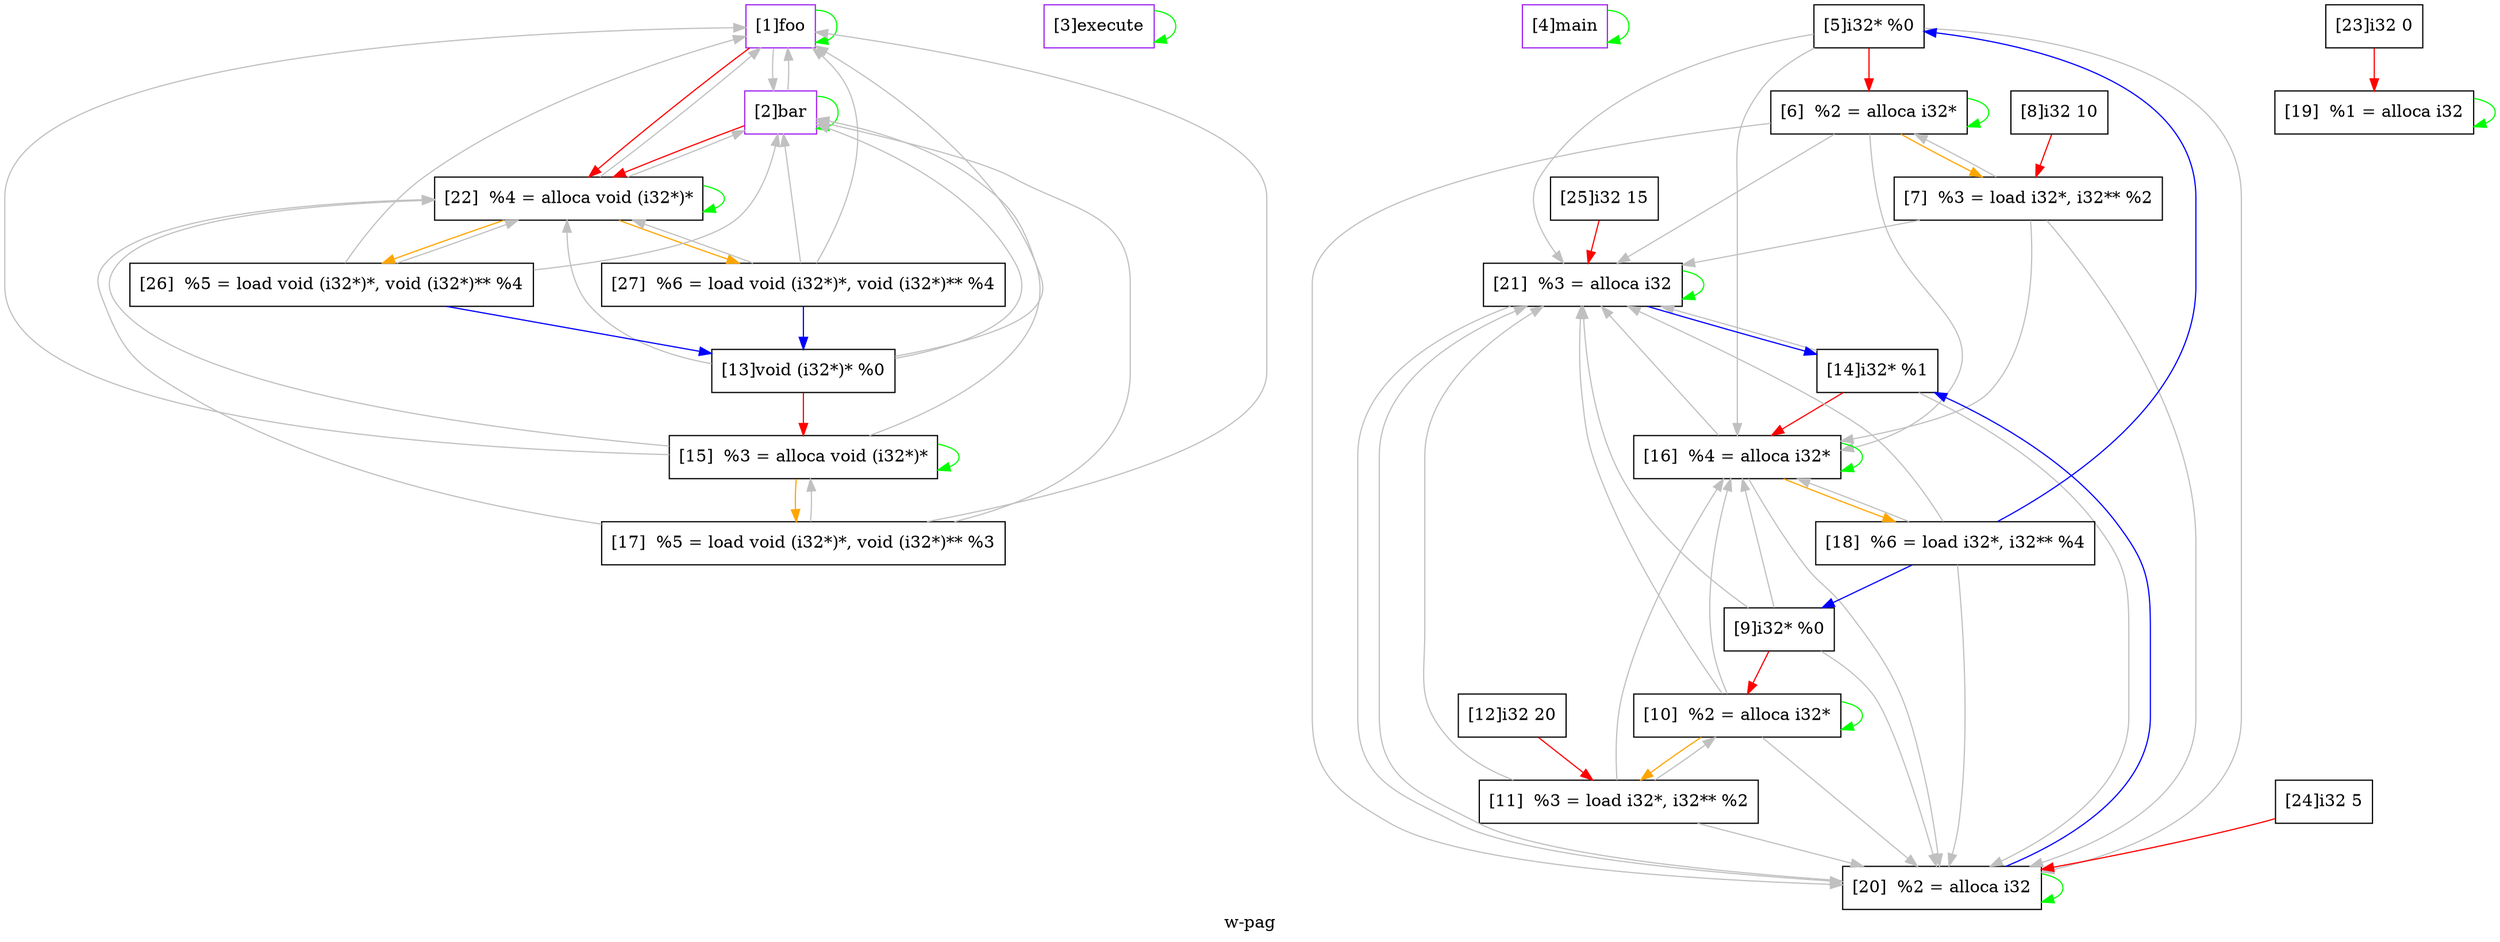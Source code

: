digraph "w-pag"{
	label="w-pag";


	// Define the nodes
	N1 [shape=rectangle, color=purple,label="[1]foo"];
	N2 [shape=rectangle, color=purple,label="[2]bar"];
	N3 [shape=rectangle, color=purple,label="[3]execute"];
	N4 [shape=rectangle, color=purple,label="[4]main"];
	N5 [shape=rectangle, color=black,label="[5]i32* %0"];
	N6 [shape=rectangle, color=black,label="[6]  %2 = alloca i32*"];
	N7 [shape=rectangle, color=black,label="[7]  %3 = load i32*, i32** %2"];
	N8 [shape=rectangle, color=black,label="[8]i32 10"];
	N9 [shape=rectangle, color=black,label="[9]i32* %0"];
	N10 [shape=rectangle, color=black,label="[10]  %2 = alloca i32*"];
	N11 [shape=rectangle, color=black,label="[11]  %3 = load i32*, i32** %2"];
	N12 [shape=rectangle, color=black,label="[12]i32 20"];
	N13 [shape=rectangle, color=black,label="[13]void (i32*)* %0"];
	N14 [shape=rectangle, color=black,label="[14]i32* %1"];
	N15 [shape=rectangle, color=black,label="[15]  %3 = alloca void (i32*)*"];
	N16 [shape=rectangle, color=black,label="[16]  %4 = alloca i32*"];
	N17 [shape=rectangle, color=black,label="[17]  %5 = load void (i32*)*, void (i32*)** %3"];
	N18 [shape=rectangle, color=black,label="[18]  %6 = load i32*, i32** %4"];
	N19 [shape=rectangle, color=black,label="[19]  %1 = alloca i32"];
	N20 [shape=rectangle, color=black,label="[20]  %2 = alloca i32"];
	N21 [shape=rectangle, color=black,label="[21]  %3 = alloca i32"];
	N22 [shape=rectangle, color=black,label="[22]  %4 = alloca void (i32*)*"];
	N23 [shape=rectangle, color=black,label="[23]i32 0"];
	N24 [shape=rectangle, color=black,label="[24]i32 5"];
	N25 [shape=rectangle, color=black,label="[25]i32 15"];
	N26 [shape=rectangle, color=black,label="[26]  %5 = load void (i32*)*, void (i32*)** %4"];
	N27 [shape=rectangle, color=black,label="[27]  %6 = load void (i32*)*, void (i32*)** %4"];


	// Define the edges
	N1 -> N1[color=green,label=""];
	N1 -> N2[color=grey,label=""];
	N1 -> N22[color=red,label=""];
	N2 -> N1[color=grey,label=""];
	N2 -> N2[color=green,label=""];
	N2 -> N22[color=red,label=""];
	N3 -> N3[color=green,label=""];
	N4 -> N4[color=green,label=""];
	N5 -> N6[color=red,label=""];
	N5 -> N16[color=grey,label=""];
	N5 -> N20[color=grey,label=""];
	N5 -> N21[color=grey,label=""];
	N6 -> N6[color=green,label=""];
	N6 -> N7[color=orange,label=""];
	N6 -> N16[color=grey,label=""];
	N6 -> N20[color=grey,label=""];
	N6 -> N21[color=grey,label=""];
	N7 -> N6[color=grey,label=""];
	N7 -> N16[color=grey,label=""];
	N7 -> N20[color=grey,label=""];
	N7 -> N21[color=grey,label=""];
	N8 -> N7[color=red,label=""];
	N9 -> N10[color=red,label=""];
	N9 -> N16[color=grey,label=""];
	N9 -> N20[color=grey,label=""];
	N9 -> N21[color=grey,label=""];
	N10 -> N10[color=green,label=""];
	N10 -> N11[color=orange,label=""];
	N10 -> N16[color=grey,label=""];
	N10 -> N20[color=grey,label=""];
	N10 -> N21[color=grey,label=""];
	N11 -> N10[color=grey,label=""];
	N11 -> N16[color=grey,label=""];
	N11 -> N20[color=grey,label=""];
	N11 -> N21[color=grey,label=""];
	N12 -> N11[color=red,label=""];
	N13 -> N1[color=grey,label=""];
	N13 -> N2[color=grey,label=""];
	N13 -> N15[color=red,label=""];
	N13 -> N22[color=grey,label=""];
	N14 -> N16[color=red,label=""];
	N14 -> N20[color=grey,label=""];
	N14 -> N21[color=grey,label=""];
	N15 -> N1[color=grey,label=""];
	N15 -> N2[color=grey,label=""];
	N15 -> N15[color=green,label=""];
	N15 -> N17[color=orange,label=""];
	N15 -> N22[color=grey,label=""];
	N16 -> N16[color=green,label=""];
	N16 -> N18[color=orange,label=""];
	N16 -> N20[color=grey,label=""];
	N16 -> N21[color=grey,label=""];
	N17 -> N1[color=grey,label=""];
	N17 -> N2[color=grey,label=""];
	N17 -> N15[color=grey,label=""];
	N17 -> N22[color=grey,label=""];
	N18 -> N5[color=blue,label=""];
	N18 -> N9[color=blue,label=""];
	N18 -> N16[color=grey,label=""];
	N18 -> N20[color=grey,label=""];
	N18 -> N21[color=grey,label=""];
	N19 -> N19[color=green,label=""];
	N20 -> N14[color=blue,label=""];
	N20 -> N20[color=green,label=""];
	N20 -> N21[color=grey,label=""];
	N21 -> N14[color=blue,label=""];
	N21 -> N20[color=grey,label=""];
	N21 -> N21[color=green,label=""];
	N22 -> N1[color=grey,label=""];
	N22 -> N2[color=grey,label=""];
	N22 -> N22[color=green,label=""];
	N22 -> N26[color=orange,label=""];
	N22 -> N27[color=orange,label=""];
	N23 -> N19[color=red,label=""];
	N24 -> N20[color=red,label=""];
	N25 -> N21[color=red,label=""];
	N26 -> N1[color=grey,label=""];
	N26 -> N2[color=grey,label=""];
	N26 -> N13[color=blue,label=""];
	N26 -> N22[color=grey,label=""];
	N27 -> N1[color=grey,label=""];
	N27 -> N2[color=grey,label=""];
	N27 -> N13[color=blue,label=""];
	N27 -> N22[color=grey,label=""];
}
